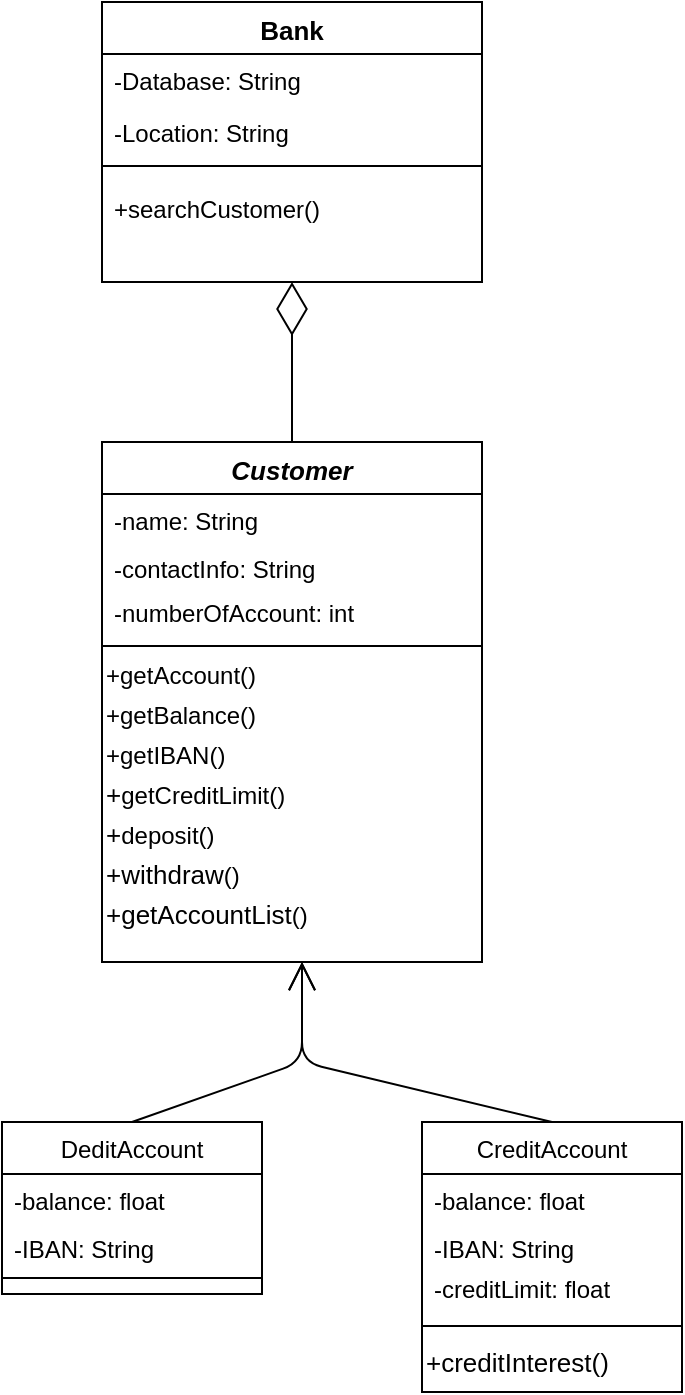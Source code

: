 <mxfile version="14.3.1" type="github">
  <diagram id="C5RBs43oDa-KdzZeNtuy" name="Page-1">
    <mxGraphModel dx="1422" dy="794" grid="1" gridSize="10" guides="1" tooltips="1" connect="1" arrows="1" fold="1" page="1" pageScale="1" pageWidth="827" pageHeight="1169" math="0" shadow="0">
      <root>
        <mxCell id="WIyWlLk6GJQsqaUBKTNV-0" />
        <mxCell id="WIyWlLk6GJQsqaUBKTNV-1" parent="WIyWlLk6GJQsqaUBKTNV-0" />
        <mxCell id="zkfFHV4jXpPFQw0GAbJ--6" value="Customer" style="swimlane;fontStyle=3;align=center;verticalAlign=top;childLayout=stackLayout;horizontal=1;startSize=26;horizontalStack=0;resizeParent=1;resizeLast=0;collapsible=1;marginBottom=0;rounded=0;shadow=0;strokeWidth=1;fontSize=13;" parent="WIyWlLk6GJQsqaUBKTNV-1" vertex="1">
          <mxGeometry x="220" y="290" width="190" height="260" as="geometry">
            <mxRectangle x="130" y="380" width="160" height="26" as="alternateBounds" />
          </mxGeometry>
        </mxCell>
        <mxCell id="zkfFHV4jXpPFQw0GAbJ--7" value="-name: String" style="text;align=left;verticalAlign=top;spacingLeft=4;spacingRight=4;overflow=hidden;rotatable=0;points=[[0,0.5],[1,0.5]];portConstraint=eastwest;" parent="zkfFHV4jXpPFQw0GAbJ--6" vertex="1">
          <mxGeometry y="26" width="190" height="24" as="geometry" />
        </mxCell>
        <mxCell id="zkfFHV4jXpPFQw0GAbJ--8" value="-contactInfo: String" style="text;align=left;verticalAlign=top;spacingLeft=4;spacingRight=4;overflow=hidden;rotatable=0;points=[[0,0.5],[1,0.5]];portConstraint=eastwest;rounded=0;shadow=0;html=0;" parent="zkfFHV4jXpPFQw0GAbJ--6" vertex="1">
          <mxGeometry y="50" width="190" height="22" as="geometry" />
        </mxCell>
        <mxCell id="yxBhZZTDCW2UDi8jS8cN-23" value="-numberOfAccount: int" style="text;align=left;verticalAlign=top;spacingLeft=4;spacingRight=4;overflow=hidden;rotatable=0;points=[[0,0.5],[1,0.5]];portConstraint=eastwest;rounded=0;shadow=0;html=0;" vertex="1" parent="zkfFHV4jXpPFQw0GAbJ--6">
          <mxGeometry y="72" width="190" height="26" as="geometry" />
        </mxCell>
        <mxCell id="zkfFHV4jXpPFQw0GAbJ--9" value="" style="line;html=1;strokeWidth=1;align=left;verticalAlign=middle;spacingTop=-1;spacingLeft=3;spacingRight=3;rotatable=0;labelPosition=right;points=[];portConstraint=eastwest;" parent="zkfFHV4jXpPFQw0GAbJ--6" vertex="1">
          <mxGeometry y="98" width="190" height="8" as="geometry" />
        </mxCell>
        <mxCell id="yxBhZZTDCW2UDi8jS8cN-57" value="&lt;span style=&quot;font-size: 12px&quot;&gt;+getAccount()&lt;/span&gt;" style="text;html=1;align=left;verticalAlign=middle;resizable=0;points=[];autosize=1;fontSize=13;" vertex="1" parent="zkfFHV4jXpPFQw0GAbJ--6">
          <mxGeometry y="106" width="190" height="20" as="geometry" />
        </mxCell>
        <mxCell id="yxBhZZTDCW2UDi8jS8cN-63" value="&lt;span style=&quot;font-size: 12px&quot;&gt;+getBalance()&lt;/span&gt;" style="text;html=1;align=left;verticalAlign=middle;resizable=0;points=[];autosize=1;fontSize=13;" vertex="1" parent="zkfFHV4jXpPFQw0GAbJ--6">
          <mxGeometry y="126" width="190" height="20" as="geometry" />
        </mxCell>
        <mxCell id="yxBhZZTDCW2UDi8jS8cN-64" value="&lt;span style=&quot;font-size: 12px&quot;&gt;+getIBAN()&lt;/span&gt;" style="text;html=1;align=left;verticalAlign=middle;resizable=0;points=[];autosize=1;fontSize=13;" vertex="1" parent="zkfFHV4jXpPFQw0GAbJ--6">
          <mxGeometry y="146" width="190" height="20" as="geometry" />
        </mxCell>
        <mxCell id="yxBhZZTDCW2UDi8jS8cN-65" value="+&lt;span style=&quot;font-size: 12px&quot;&gt;getCreditLimit()&lt;/span&gt;" style="text;html=1;align=left;verticalAlign=middle;resizable=0;points=[];autosize=1;fontSize=13;" vertex="1" parent="zkfFHV4jXpPFQw0GAbJ--6">
          <mxGeometry y="166" width="190" height="20" as="geometry" />
        </mxCell>
        <mxCell id="yxBhZZTDCW2UDi8jS8cN-66" value="+&lt;span style=&quot;font-size: 12px&quot;&gt;deposit()&lt;/span&gt;" style="text;html=1;align=left;verticalAlign=middle;resizable=0;points=[];autosize=1;fontSize=13;" vertex="1" parent="zkfFHV4jXpPFQw0GAbJ--6">
          <mxGeometry y="186" width="190" height="20" as="geometry" />
        </mxCell>
        <mxCell id="yxBhZZTDCW2UDi8jS8cN-67" value="+withdraw&lt;span style=&quot;font-size: 12px&quot;&gt;()&lt;/span&gt;" style="text;html=1;align=left;verticalAlign=middle;resizable=0;points=[];autosize=1;fontSize=13;" vertex="1" parent="zkfFHV4jXpPFQw0GAbJ--6">
          <mxGeometry y="206" width="190" height="20" as="geometry" />
        </mxCell>
        <mxCell id="yxBhZZTDCW2UDi8jS8cN-72" value="+getAccountList&lt;span style=&quot;font-size: 12px&quot;&gt;()&lt;/span&gt;" style="text;html=1;align=left;verticalAlign=middle;resizable=0;points=[];autosize=1;fontSize=13;" vertex="1" parent="zkfFHV4jXpPFQw0GAbJ--6">
          <mxGeometry y="226" width="190" height="20" as="geometry" />
        </mxCell>
        <mxCell id="zkfFHV4jXpPFQw0GAbJ--13" value="CreditAccount" style="swimlane;fontStyle=0;align=center;verticalAlign=top;childLayout=stackLayout;horizontal=1;startSize=26;horizontalStack=0;resizeParent=1;resizeLast=0;collapsible=1;marginBottom=0;rounded=0;shadow=0;strokeWidth=1;" parent="WIyWlLk6GJQsqaUBKTNV-1" vertex="1">
          <mxGeometry x="380" y="630" width="130" height="135" as="geometry">
            <mxRectangle x="340" y="380" width="170" height="26" as="alternateBounds" />
          </mxGeometry>
        </mxCell>
        <mxCell id="zkfFHV4jXpPFQw0GAbJ--14" value="-balance: float" style="text;align=left;verticalAlign=top;spacingLeft=4;spacingRight=4;overflow=hidden;rotatable=0;points=[[0,0.5],[1,0.5]];portConstraint=eastwest;" parent="zkfFHV4jXpPFQw0GAbJ--13" vertex="1">
          <mxGeometry y="26" width="130" height="24" as="geometry" />
        </mxCell>
        <mxCell id="yxBhZZTDCW2UDi8jS8cN-30" value="-IBAN: String" style="text;align=left;verticalAlign=top;spacingLeft=4;spacingRight=4;overflow=hidden;rotatable=0;points=[[0,0.5],[1,0.5]];portConstraint=eastwest;" vertex="1" parent="zkfFHV4jXpPFQw0GAbJ--13">
          <mxGeometry y="50" width="130" height="20" as="geometry" />
        </mxCell>
        <mxCell id="yxBhZZTDCW2UDi8jS8cN-34" value="-creditLimit: float" style="text;align=left;verticalAlign=top;spacingLeft=4;spacingRight=4;overflow=hidden;rotatable=0;points=[[0,0.5],[1,0.5]];portConstraint=eastwest;" vertex="1" parent="zkfFHV4jXpPFQw0GAbJ--13">
          <mxGeometry y="70" width="130" height="24" as="geometry" />
        </mxCell>
        <mxCell id="zkfFHV4jXpPFQw0GAbJ--15" value="" style="line;html=1;strokeWidth=1;align=left;verticalAlign=middle;spacingTop=-1;spacingLeft=3;spacingRight=3;rotatable=0;labelPosition=right;points=[];portConstraint=eastwest;" parent="zkfFHV4jXpPFQw0GAbJ--13" vertex="1">
          <mxGeometry y="94" width="130" height="16" as="geometry" />
        </mxCell>
        <mxCell id="yxBhZZTDCW2UDi8jS8cN-54" value="+creditInterest()" style="text;html=1;align=left;verticalAlign=middle;resizable=0;points=[];autosize=1;fontSize=13;" vertex="1" parent="zkfFHV4jXpPFQw0GAbJ--13">
          <mxGeometry y="110" width="130" height="20" as="geometry" />
        </mxCell>
        <mxCell id="yxBhZZTDCW2UDi8jS8cN-9" value="Bank" style="swimlane;fontStyle=1;align=center;verticalAlign=top;childLayout=stackLayout;horizontal=1;startSize=26;horizontalStack=0;resizeParent=1;resizeLast=0;collapsible=1;marginBottom=0;rounded=0;shadow=0;strokeWidth=1;fontSize=13;" vertex="1" parent="WIyWlLk6GJQsqaUBKTNV-1">
          <mxGeometry x="220" y="70" width="190" height="140" as="geometry">
            <mxRectangle x="550" y="140" width="160" height="26" as="alternateBounds" />
          </mxGeometry>
        </mxCell>
        <mxCell id="yxBhZZTDCW2UDi8jS8cN-10" value="-Database: String" style="text;align=left;verticalAlign=top;spacingLeft=4;spacingRight=4;overflow=hidden;rotatable=0;points=[[0,0.5],[1,0.5]];portConstraint=eastwest;" vertex="1" parent="yxBhZZTDCW2UDi8jS8cN-9">
          <mxGeometry y="26" width="190" height="26" as="geometry" />
        </mxCell>
        <mxCell id="yxBhZZTDCW2UDi8jS8cN-12" value="-Location: String" style="text;align=left;verticalAlign=top;spacingLeft=4;spacingRight=4;overflow=hidden;rotatable=0;points=[[0,0.5],[1,0.5]];portConstraint=eastwest;rounded=0;shadow=0;html=0;" vertex="1" parent="yxBhZZTDCW2UDi8jS8cN-9">
          <mxGeometry y="52" width="190" height="26" as="geometry" />
        </mxCell>
        <mxCell id="yxBhZZTDCW2UDi8jS8cN-15" value="" style="line;html=1;strokeWidth=1;align=left;verticalAlign=middle;spacingTop=-1;spacingLeft=3;spacingRight=3;rotatable=0;labelPosition=right;points=[];portConstraint=eastwest;" vertex="1" parent="yxBhZZTDCW2UDi8jS8cN-9">
          <mxGeometry y="78" width="190" height="8" as="geometry" />
        </mxCell>
        <mxCell id="yxBhZZTDCW2UDi8jS8cN-14" value="+searchCustomer()" style="text;align=left;verticalAlign=middle;spacingLeft=4;spacingRight=4;overflow=hidden;rotatable=0;points=[[0,0.5],[1,0.5]];portConstraint=eastwest;rounded=0;shadow=0;html=0;fontSize=12;" vertex="1" parent="yxBhZZTDCW2UDi8jS8cN-9">
          <mxGeometry y="86" width="190" height="34" as="geometry" />
        </mxCell>
        <mxCell id="yxBhZZTDCW2UDi8jS8cN-35" value="DeditAccount" style="swimlane;fontStyle=0;align=center;verticalAlign=top;childLayout=stackLayout;horizontal=1;startSize=26;horizontalStack=0;resizeParent=1;resizeLast=0;collapsible=1;marginBottom=0;rounded=0;shadow=0;strokeWidth=1;" vertex="1" parent="WIyWlLk6GJQsqaUBKTNV-1">
          <mxGeometry x="170" y="630" width="130" height="86" as="geometry">
            <mxRectangle x="340" y="380" width="170" height="26" as="alternateBounds" />
          </mxGeometry>
        </mxCell>
        <mxCell id="yxBhZZTDCW2UDi8jS8cN-36" value="-balance: float" style="text;align=left;verticalAlign=top;spacingLeft=4;spacingRight=4;overflow=hidden;rotatable=0;points=[[0,0.5],[1,0.5]];portConstraint=eastwest;" vertex="1" parent="yxBhZZTDCW2UDi8jS8cN-35">
          <mxGeometry y="26" width="130" height="24" as="geometry" />
        </mxCell>
        <mxCell id="yxBhZZTDCW2UDi8jS8cN-37" value="-IBAN: String" style="text;align=left;verticalAlign=top;spacingLeft=4;spacingRight=4;overflow=hidden;rotatable=0;points=[[0,0.5],[1,0.5]];portConstraint=eastwest;" vertex="1" parent="yxBhZZTDCW2UDi8jS8cN-35">
          <mxGeometry y="50" width="130" height="20" as="geometry" />
        </mxCell>
        <mxCell id="yxBhZZTDCW2UDi8jS8cN-39" value="" style="line;html=1;strokeWidth=1;align=left;verticalAlign=middle;spacingTop=-1;spacingLeft=3;spacingRight=3;rotatable=0;labelPosition=right;points=[];portConstraint=eastwest;" vertex="1" parent="yxBhZZTDCW2UDi8jS8cN-35">
          <mxGeometry y="70" width="130" height="16" as="geometry" />
        </mxCell>
        <mxCell id="yxBhZZTDCW2UDi8jS8cN-53" value="" style="endArrow=diamondThin;endFill=0;endSize=24;html=1;entryX=0.5;entryY=1;entryDx=0;entryDy=0;exitX=0.5;exitY=0;exitDx=0;exitDy=0;" edge="1" parent="WIyWlLk6GJQsqaUBKTNV-1" source="zkfFHV4jXpPFQw0GAbJ--6" target="yxBhZZTDCW2UDi8jS8cN-9">
          <mxGeometry width="160" relative="1" as="geometry">
            <mxPoint x="770" y="250" as="sourcePoint" />
            <mxPoint x="930" y="250" as="targetPoint" />
          </mxGeometry>
        </mxCell>
        <mxCell id="yxBhZZTDCW2UDi8jS8cN-74" value="" style="endArrow=open;endFill=1;endSize=12;html=1;fontSize=13;exitX=0.5;exitY=0;exitDx=0;exitDy=0;" edge="1" parent="WIyWlLk6GJQsqaUBKTNV-1" source="yxBhZZTDCW2UDi8jS8cN-35">
          <mxGeometry width="160" relative="1" as="geometry">
            <mxPoint x="470" y="400" as="sourcePoint" />
            <mxPoint x="320" y="550" as="targetPoint" />
            <Array as="points">
              <mxPoint x="320" y="600" />
            </Array>
          </mxGeometry>
        </mxCell>
        <mxCell id="yxBhZZTDCW2UDi8jS8cN-75" value="" style="endArrow=open;endFill=1;endSize=12;html=1;fontSize=13;exitX=0.5;exitY=0;exitDx=0;exitDy=0;" edge="1" parent="WIyWlLk6GJQsqaUBKTNV-1" source="zkfFHV4jXpPFQw0GAbJ--13">
          <mxGeometry width="160" relative="1" as="geometry">
            <mxPoint x="470" y="400" as="sourcePoint" />
            <mxPoint x="320" y="550" as="targetPoint" />
            <Array as="points">
              <mxPoint x="320" y="600" />
            </Array>
          </mxGeometry>
        </mxCell>
      </root>
    </mxGraphModel>
  </diagram>
</mxfile>
